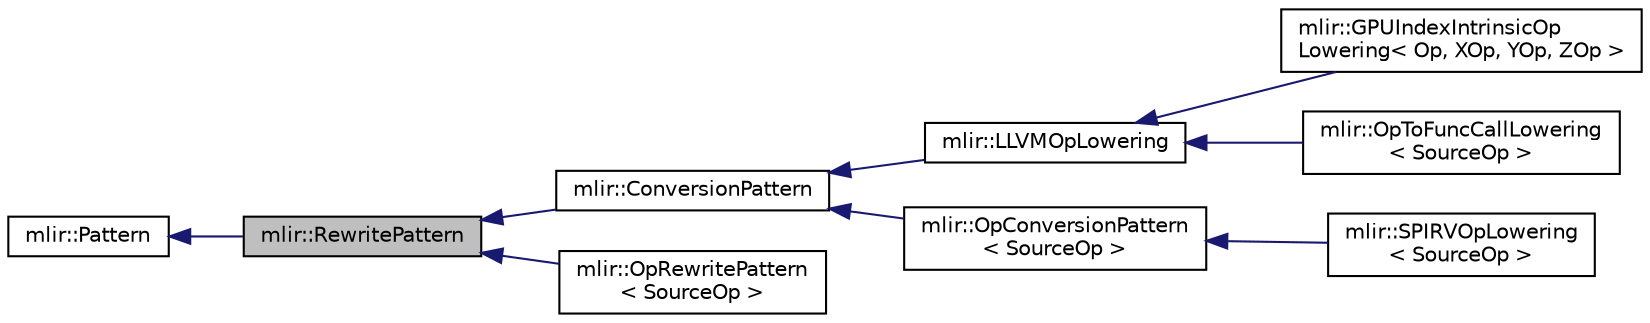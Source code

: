 digraph "mlir::RewritePattern"
{
  bgcolor="transparent";
  edge [fontname="Helvetica",fontsize="10",labelfontname="Helvetica",labelfontsize="10"];
  node [fontname="Helvetica",fontsize="10",shape=record];
  rankdir="LR";
  Node0 [label="mlir::RewritePattern",height=0.2,width=0.4,color="black", fillcolor="grey75", style="filled", fontcolor="black"];
  Node1 -> Node0 [dir="back",color="midnightblue",fontsize="10",style="solid",fontname="Helvetica"];
  Node1 [label="mlir::Pattern",height=0.2,width=0.4,color="black",URL="$classmlir_1_1Pattern.html",tooltip="Instances of Pattern can be matched against SSA IR. "];
  Node0 -> Node2 [dir="back",color="midnightblue",fontsize="10",style="solid",fontname="Helvetica"];
  Node2 [label="mlir::ConversionPattern",height=0.2,width=0.4,color="black",URL="$classmlir_1_1ConversionPattern.html",tooltip="Base class for the conversion patterns that require type changes. "];
  Node2 -> Node3 [dir="back",color="midnightblue",fontsize="10",style="solid",fontname="Helvetica"];
  Node3 [label="mlir::LLVMOpLowering",height=0.2,width=0.4,color="black",URL="$classmlir_1_1LLVMOpLowering.html",tooltip="Base class for operation conversions targeting the LLVM IR dialect. "];
  Node3 -> Node4 [dir="back",color="midnightblue",fontsize="10",style="solid",fontname="Helvetica"];
  Node4 [label="mlir::GPUIndexIntrinsicOp\lLowering\< Op, XOp, YOp, ZOp \>",height=0.2,width=0.4,color="black",URL="$structmlir_1_1GPUIndexIntrinsicOpLowering.html"];
  Node3 -> Node5 [dir="back",color="midnightblue",fontsize="10",style="solid",fontname="Helvetica"];
  Node5 [label="mlir::OpToFuncCallLowering\l\< SourceOp \>",height=0.2,width=0.4,color="black",URL="$structmlir_1_1OpToFuncCallLowering.html",tooltip="Rewriting that replace SourceOp with a CallOp to f32Func or f64Func depending on the element type tha..."];
  Node2 -> Node6 [dir="back",color="midnightblue",fontsize="10",style="solid",fontname="Helvetica"];
  Node6 [label="mlir::OpConversionPattern\l\< SourceOp \>",height=0.2,width=0.4,color="black",URL="$structmlir_1_1OpConversionPattern.html",tooltip="OpConversionPattern is a wrapper around ConversionPattern that allows for matching and rewriting agai..."];
  Node6 -> Node7 [dir="back",color="midnightblue",fontsize="10",style="solid",fontname="Helvetica"];
  Node7 [label="mlir::SPIRVOpLowering\l\< SourceOp \>",height=0.2,width=0.4,color="black",URL="$classmlir_1_1SPIRVOpLowering.html",tooltip="Base class to define a conversion pattern to lower SourceOp into SPIR-V. "];
  Node0 -> Node8 [dir="back",color="midnightblue",fontsize="10",style="solid",fontname="Helvetica"];
  Node8 [label="mlir::OpRewritePattern\l\< SourceOp \>",height=0.2,width=0.4,color="black",URL="$structmlir_1_1OpRewritePattern.html",tooltip="OpRewritePattern is a wrapper around RewritePattern that allows for matching and rewriting against an..."];
}
